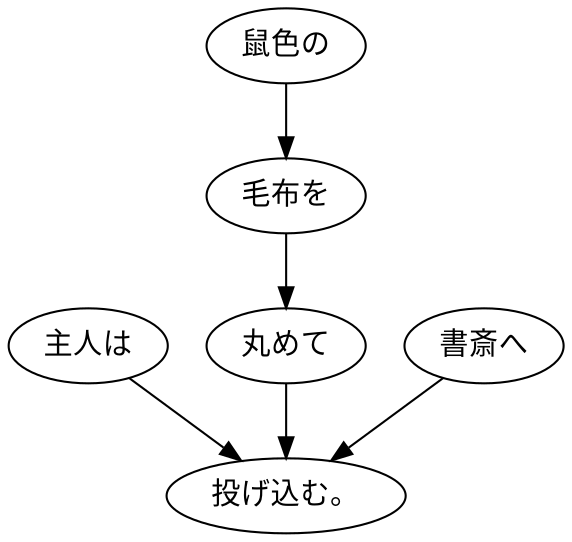 digraph graph2274 {
	node0 [label="主人は"];
	node1 [label="鼠色の"];
	node2 [label="毛布を"];
	node3 [label="丸めて"];
	node4 [label="書斎へ"];
	node5 [label="投げ込む。"];
	node0 -> node5;
	node1 -> node2;
	node2 -> node3;
	node3 -> node5;
	node4 -> node5;
}
